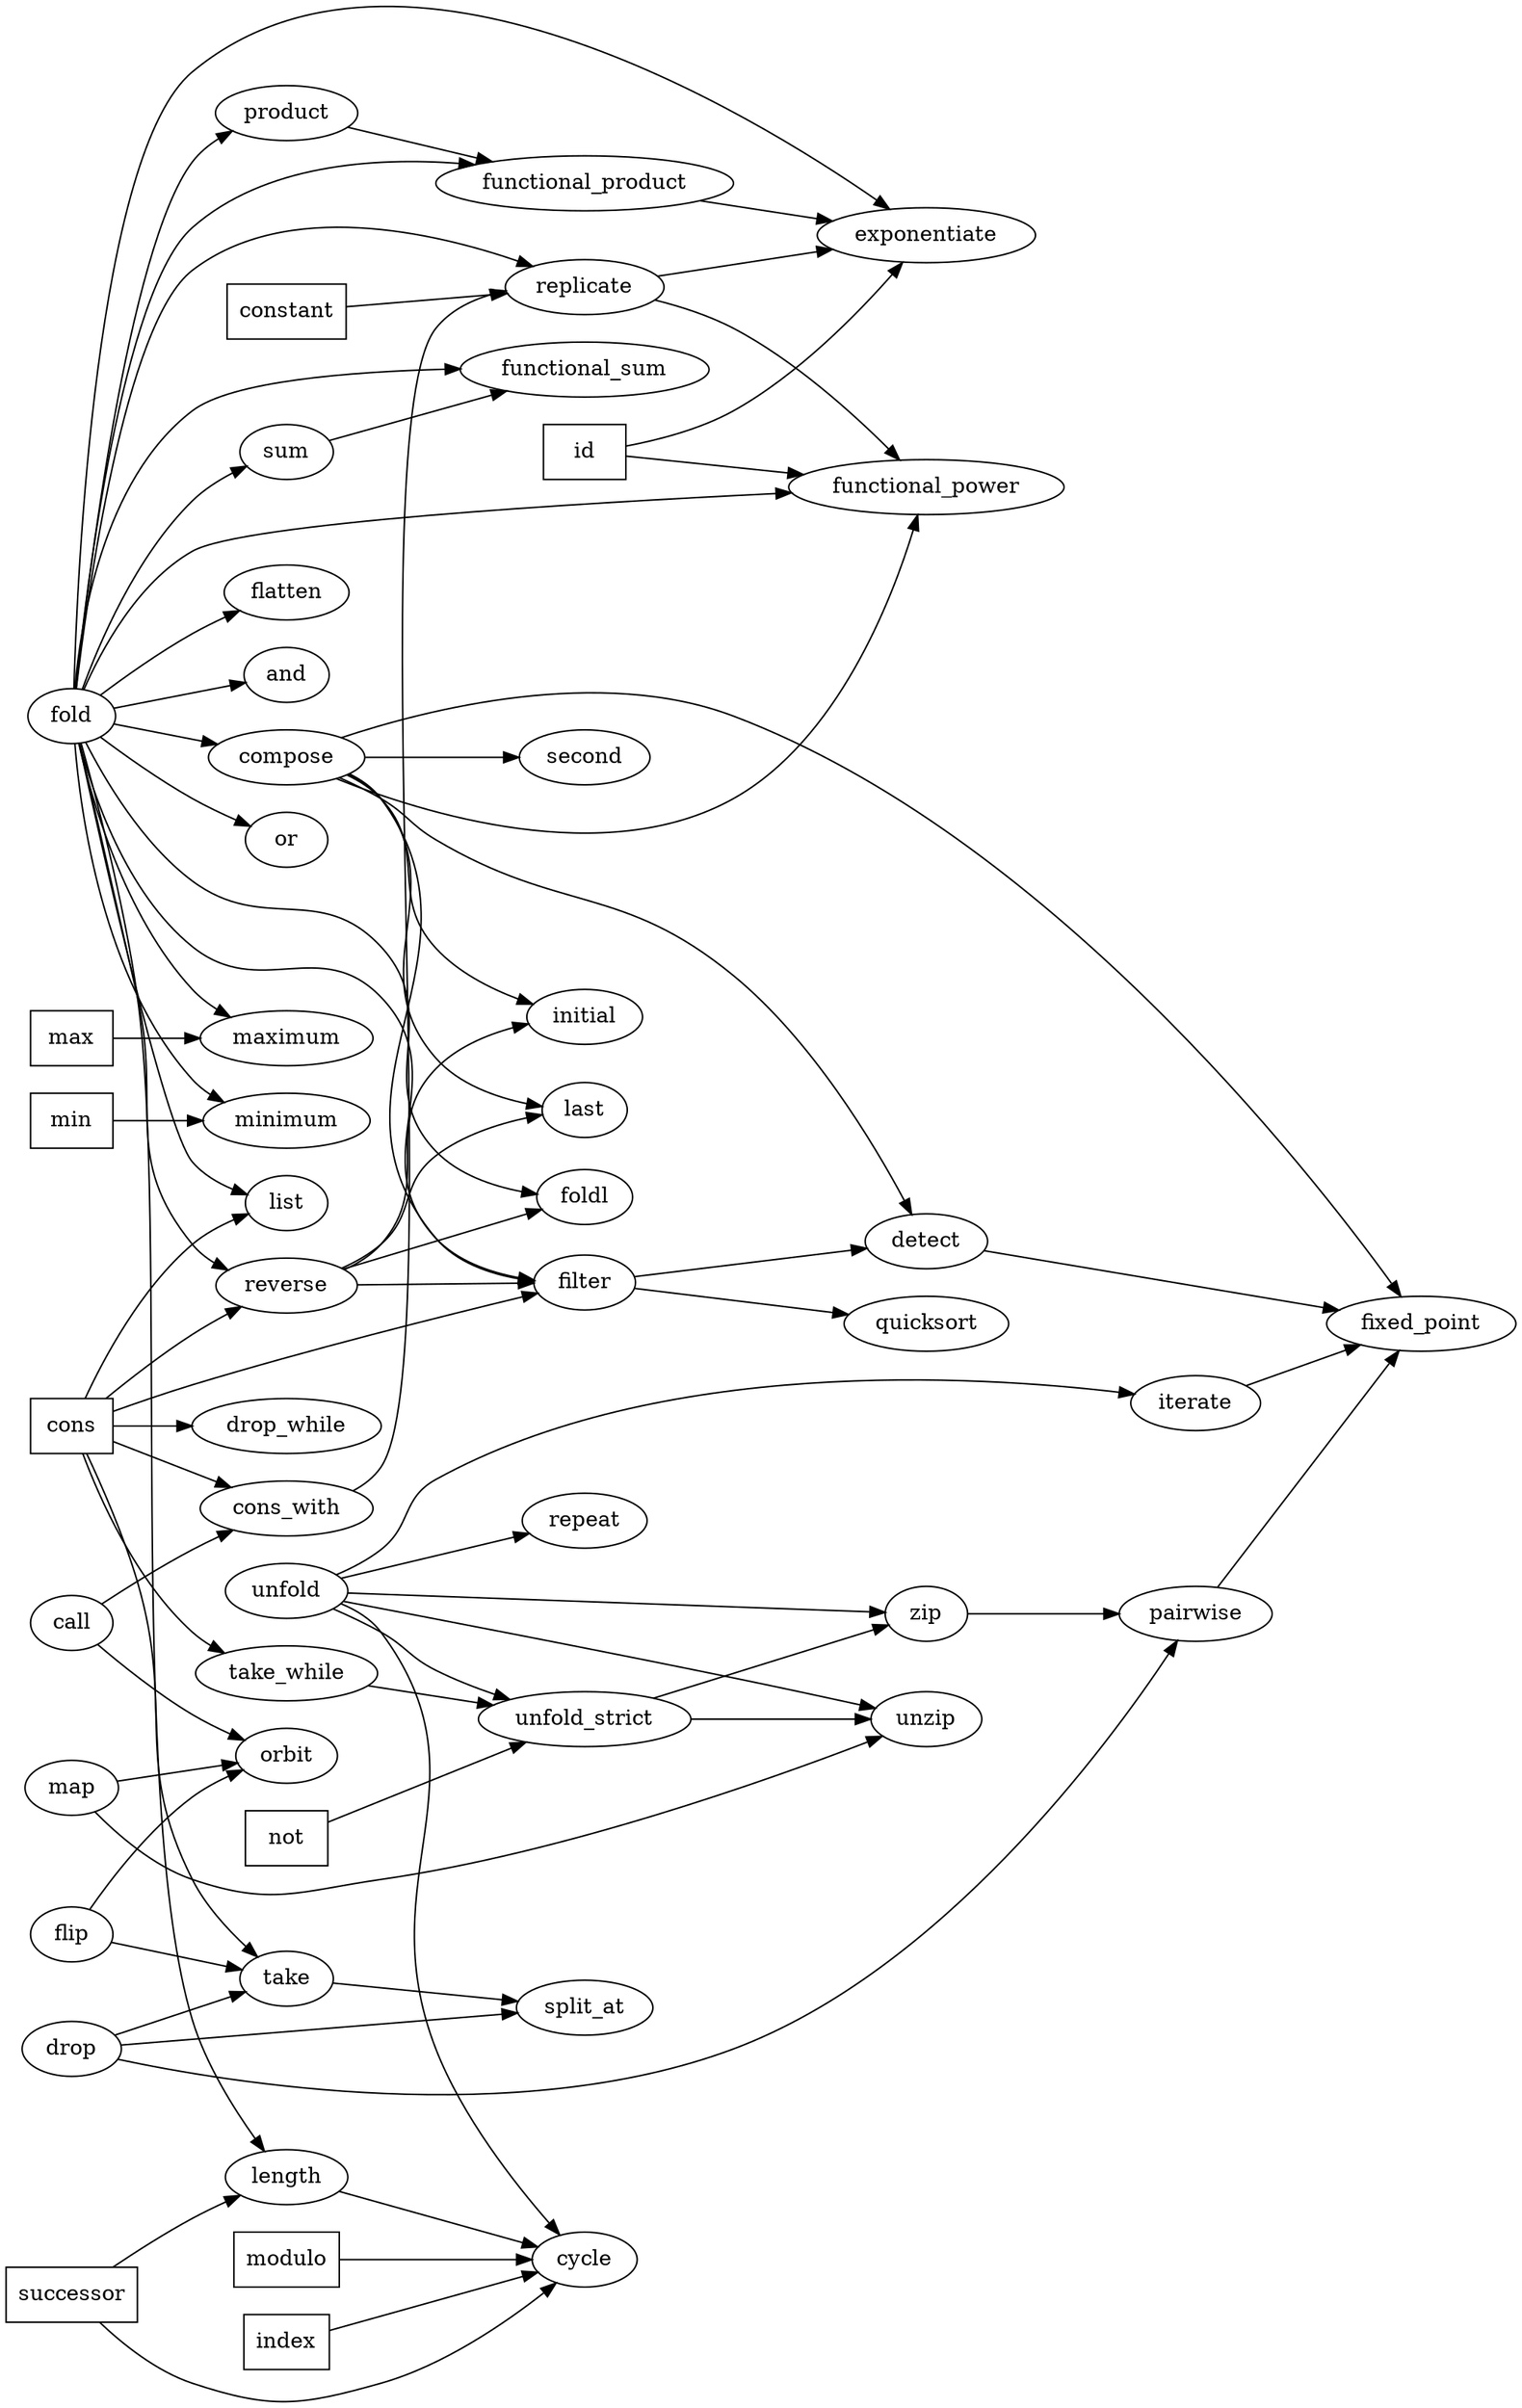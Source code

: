 digraph Schema {
  rankdir=LR;

  id [shape=box];
  successor [shape=box];
  cons [shape=box];
  max [shape=box];
  min [shape=box];
  modulo [shape=box];
  index [shape=box];
  not [shape=box];
  constant [shape=box];

  reverse -> foldl;
  fold -> foldl;

  unfold -> iterate;
  take_while -> unfold_strict;
  not -> unfold_strict;
  unfold -> unfold_strict;

  fold -> flatten;

  cons -> filter;
  reverse -> filter;
  fold -> filter;
  compose -> filter;

  fold -> compose;

  fold -> length;
  successor -> length;

  compose -> second;

  cons -> cons_with;
  call -> cons_with;

  fold -> reverse;
  cons -> reverse;

  compose -> initial;
  reverse -> initial;

  reverse -> last;
  compose -> last;

  fold -> list;
  cons -> list;

  unfold -> zip;
  unfold_strict -> zip;

  map -> unzip;
  unfold -> unzip;
  unfold_strict -> unzip;

  fold -> maximum;
  max -> maximum;

  fold -> minimum;
  min -> minimum;

  fold -> replicate;
  cons_with -> replicate;
  constant -> replicate;

  flip -> take;
  cons -> take;
  drop -> take;

  cons -> take_while;
  cons -> drop_while;

  modulo -> cycle;
  successor -> cycle;
  index -> cycle;
  length -> cycle;
  unfold -> cycle;

  unfold -> repeat;
  fold -> and;
  fold -> or;
  fold -> sum;
  fold -> product;

  sum -> functional_sum;
  fold -> functional_sum;

  product -> functional_product;
  fold -> functional_product;

  functional_product -> exponentiate;
  fold -> exponentiate;
  replicate -> exponentiate;
  id -> exponentiate;

  id -> functional_power;
  fold -> functional_power;
  compose -> functional_power;
  replicate -> functional_power;

  filter -> quicksort;

  take -> split_at;
  drop -> split_at;

  zip -> pairwise;
  drop -> pairwise;

  map -> orbit;
  flip -> orbit;
  call -> orbit;

  compose -> detect;
  filter -> detect;

  compose -> fixed_point;
  iterate -> fixed_point;
  pairwise -> fixed_point;
  detect -> fixed_point;
}
